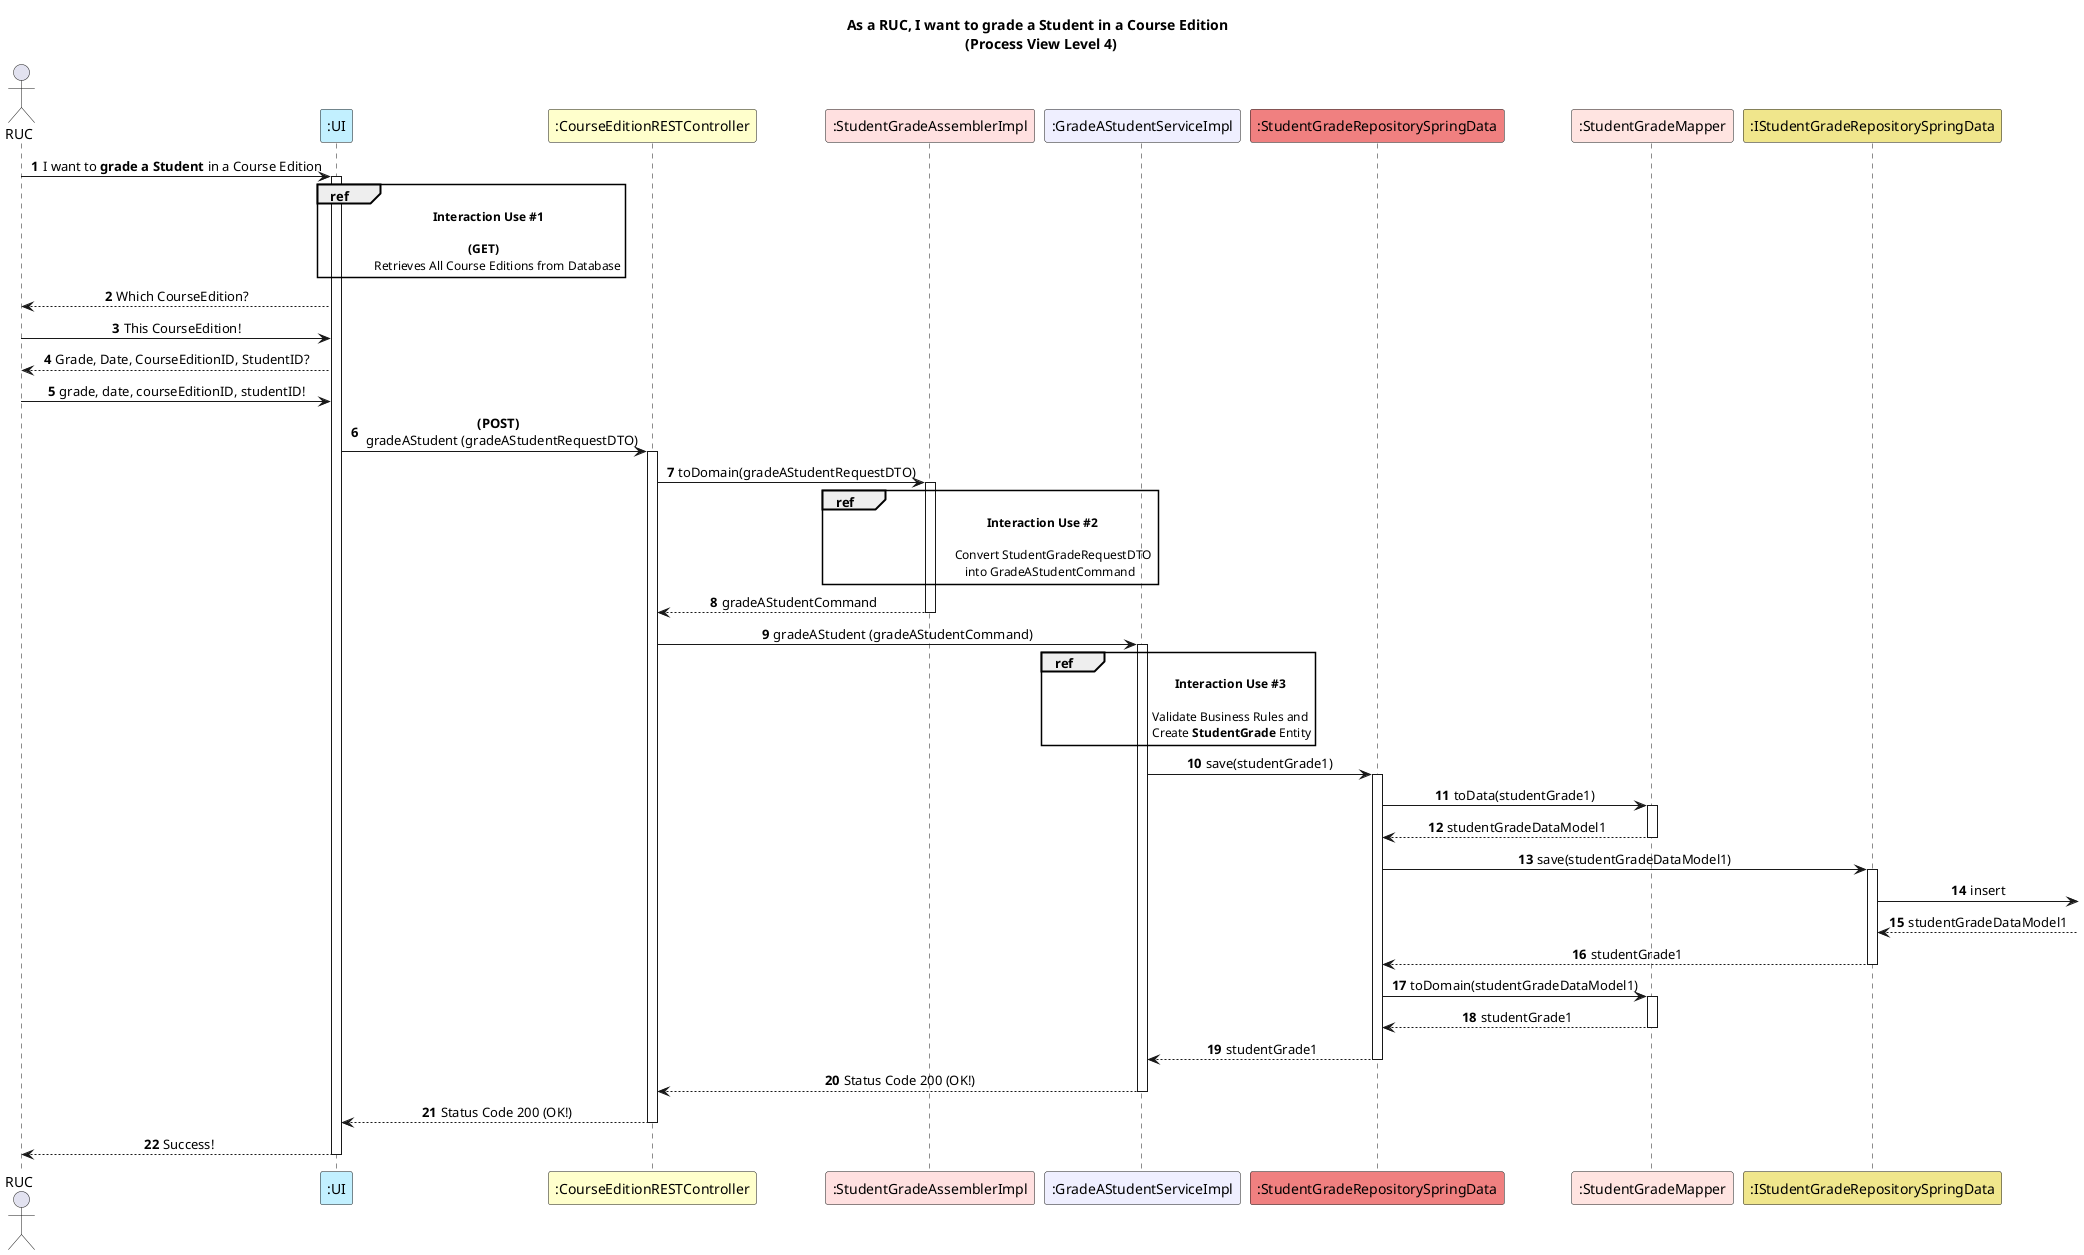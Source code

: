 @startuml

title As a RUC, I want to grade a Student in a Course Edition \n (Process View Level 4)
skinparam sequencemessagealign center
autonumber

actor RUC
participant ":UI" as ui #application
participant ":CourseEditionRESTController" as ctrlrREST #business
participant ":StudentGradeAssemblerImpl" as assembler #implementation
participant ":GradeAStudentServiceImpl" as service #motivation
participant ":StudentGradeRepositorySpringData" as sgr #lightcoral
participant ":StudentGradeMapper" as sgmp #mistyrose
participant ":IStudentGradeRepositorySpringData" as IStudentGradeRepoSpringData #khaki


RUC -> ui : I want to **grade a Student** in a Course Edition
activate ui

ref over ui : \t    **Interaction Use #1** \n \n \t **(GET)** \n \t \t Retrieves All Course Editions from Database

ui --> RUC : Which CourseEdition?
RUC -> ui : This CourseEdition!

ui --> RUC : Grade, Date, CourseEditionID, StudentID?
RUC -> ui : grade, date, courseEditionID, studentID!
ui -> ctrlrREST : **(POST)** \n gradeAStudent (gradeAStudentRequestDTO)
activate ctrlrREST
ctrlrREST -> assembler : toDomain(gradeAStudentRequestDTO)
activate assembler
ref over assembler : \t \t \t \t  **Interaction Use #2** \n \n \t \t \t \t \t Convert StudentGradeRequestDTO \n \t \t \t \t      into GradeAStudentCommand
assembler --> ctrlrREST : gradeAStudentCommand
deactivate assembler


ctrlrREST -> service : gradeAStudent (gradeAStudentCommand)
activate service
ref over service : \t \t \t \t  **Interaction Use #3** \n \n \t \t \t          Validate Business Rules and \n \t \t \t \t  Create **StudentGrade** Entity
service -> sgr : save(studentGrade1)
activate sgr
sgr -> sgmp : toData(studentGrade1)
activate sgmp
sgmp --> sgr : studentGradeDataModel1
deactivate sgmp
sgr -> IStudentGradeRepoSpringData : save(studentGradeDataModel1)
activate IStudentGradeRepoSpringData
IStudentGradeRepoSpringData ->  : insert
IStudentGradeRepoSpringData <--  : studentGradeDataModel1
IStudentGradeRepoSpringData --> sgr : studentGrade1
deactivate IStudentGradeRepoSpringData
sgr -> sgmp : toDomain(studentGradeDataModel1)
activate sgmp
sgmp --> sgr : studentGrade1
deactivate sgmp
sgr --> service -- : studentGrade1
service --> ctrlrREST -- : Status Code 200 (OK!)
ctrlrREST --> ui -- : Status Code 200 (OK!)
ui --> RUC : Success!
deactivate ui

@enduml